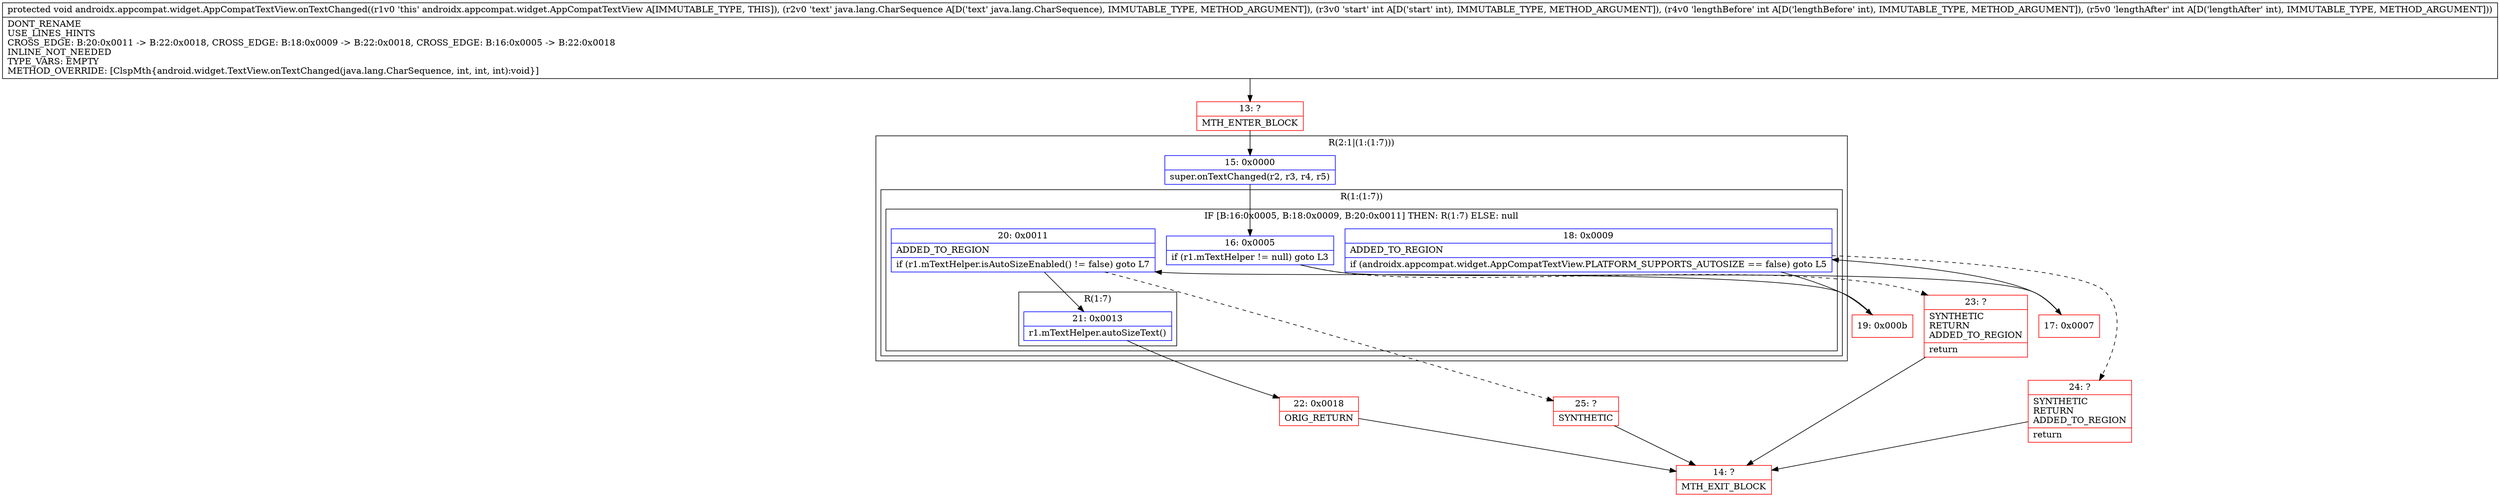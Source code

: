 digraph "CFG forandroidx.appcompat.widget.AppCompatTextView.onTextChanged(Ljava\/lang\/CharSequence;III)V" {
subgraph cluster_Region_1035323683 {
label = "R(2:1|(1:(1:7)))";
node [shape=record,color=blue];
Node_15 [shape=record,label="{15\:\ 0x0000|super.onTextChanged(r2, r3, r4, r5)\l}"];
subgraph cluster_Region_1758753243 {
label = "R(1:(1:7))";
node [shape=record,color=blue];
subgraph cluster_IfRegion_1237818437 {
label = "IF [B:16:0x0005, B:18:0x0009, B:20:0x0011] THEN: R(1:7) ELSE: null";
node [shape=record,color=blue];
Node_16 [shape=record,label="{16\:\ 0x0005|if (r1.mTextHelper != null) goto L3\l}"];
Node_18 [shape=record,label="{18\:\ 0x0009|ADDED_TO_REGION\l|if (androidx.appcompat.widget.AppCompatTextView.PLATFORM_SUPPORTS_AUTOSIZE == false) goto L5\l}"];
Node_20 [shape=record,label="{20\:\ 0x0011|ADDED_TO_REGION\l|if (r1.mTextHelper.isAutoSizeEnabled() != false) goto L7\l}"];
subgraph cluster_Region_1239020447 {
label = "R(1:7)";
node [shape=record,color=blue];
Node_21 [shape=record,label="{21\:\ 0x0013|r1.mTextHelper.autoSizeText()\l}"];
}
}
}
}
Node_13 [shape=record,color=red,label="{13\:\ ?|MTH_ENTER_BLOCK\l}"];
Node_17 [shape=record,color=red,label="{17\:\ 0x0007}"];
Node_19 [shape=record,color=red,label="{19\:\ 0x000b}"];
Node_22 [shape=record,color=red,label="{22\:\ 0x0018|ORIG_RETURN\l}"];
Node_14 [shape=record,color=red,label="{14\:\ ?|MTH_EXIT_BLOCK\l}"];
Node_25 [shape=record,color=red,label="{25\:\ ?|SYNTHETIC\l}"];
Node_24 [shape=record,color=red,label="{24\:\ ?|SYNTHETIC\lRETURN\lADDED_TO_REGION\l|return\l}"];
Node_23 [shape=record,color=red,label="{23\:\ ?|SYNTHETIC\lRETURN\lADDED_TO_REGION\l|return\l}"];
MethodNode[shape=record,label="{protected void androidx.appcompat.widget.AppCompatTextView.onTextChanged((r1v0 'this' androidx.appcompat.widget.AppCompatTextView A[IMMUTABLE_TYPE, THIS]), (r2v0 'text' java.lang.CharSequence A[D('text' java.lang.CharSequence), IMMUTABLE_TYPE, METHOD_ARGUMENT]), (r3v0 'start' int A[D('start' int), IMMUTABLE_TYPE, METHOD_ARGUMENT]), (r4v0 'lengthBefore' int A[D('lengthBefore' int), IMMUTABLE_TYPE, METHOD_ARGUMENT]), (r5v0 'lengthAfter' int A[D('lengthAfter' int), IMMUTABLE_TYPE, METHOD_ARGUMENT]))  | DONT_RENAME\lUSE_LINES_HINTS\lCROSS_EDGE: B:20:0x0011 \-\> B:22:0x0018, CROSS_EDGE: B:18:0x0009 \-\> B:22:0x0018, CROSS_EDGE: B:16:0x0005 \-\> B:22:0x0018\lINLINE_NOT_NEEDED\lTYPE_VARS: EMPTY\lMETHOD_OVERRIDE: [ClspMth\{android.widget.TextView.onTextChanged(java.lang.CharSequence, int, int, int):void\}]\l}"];
MethodNode -> Node_13;Node_15 -> Node_16;
Node_16 -> Node_17;
Node_16 -> Node_23[style=dashed];
Node_18 -> Node_19;
Node_18 -> Node_24[style=dashed];
Node_20 -> Node_21;
Node_20 -> Node_25[style=dashed];
Node_21 -> Node_22;
Node_13 -> Node_15;
Node_17 -> Node_18;
Node_19 -> Node_20;
Node_22 -> Node_14;
Node_25 -> Node_14;
Node_24 -> Node_14;
Node_23 -> Node_14;
}

